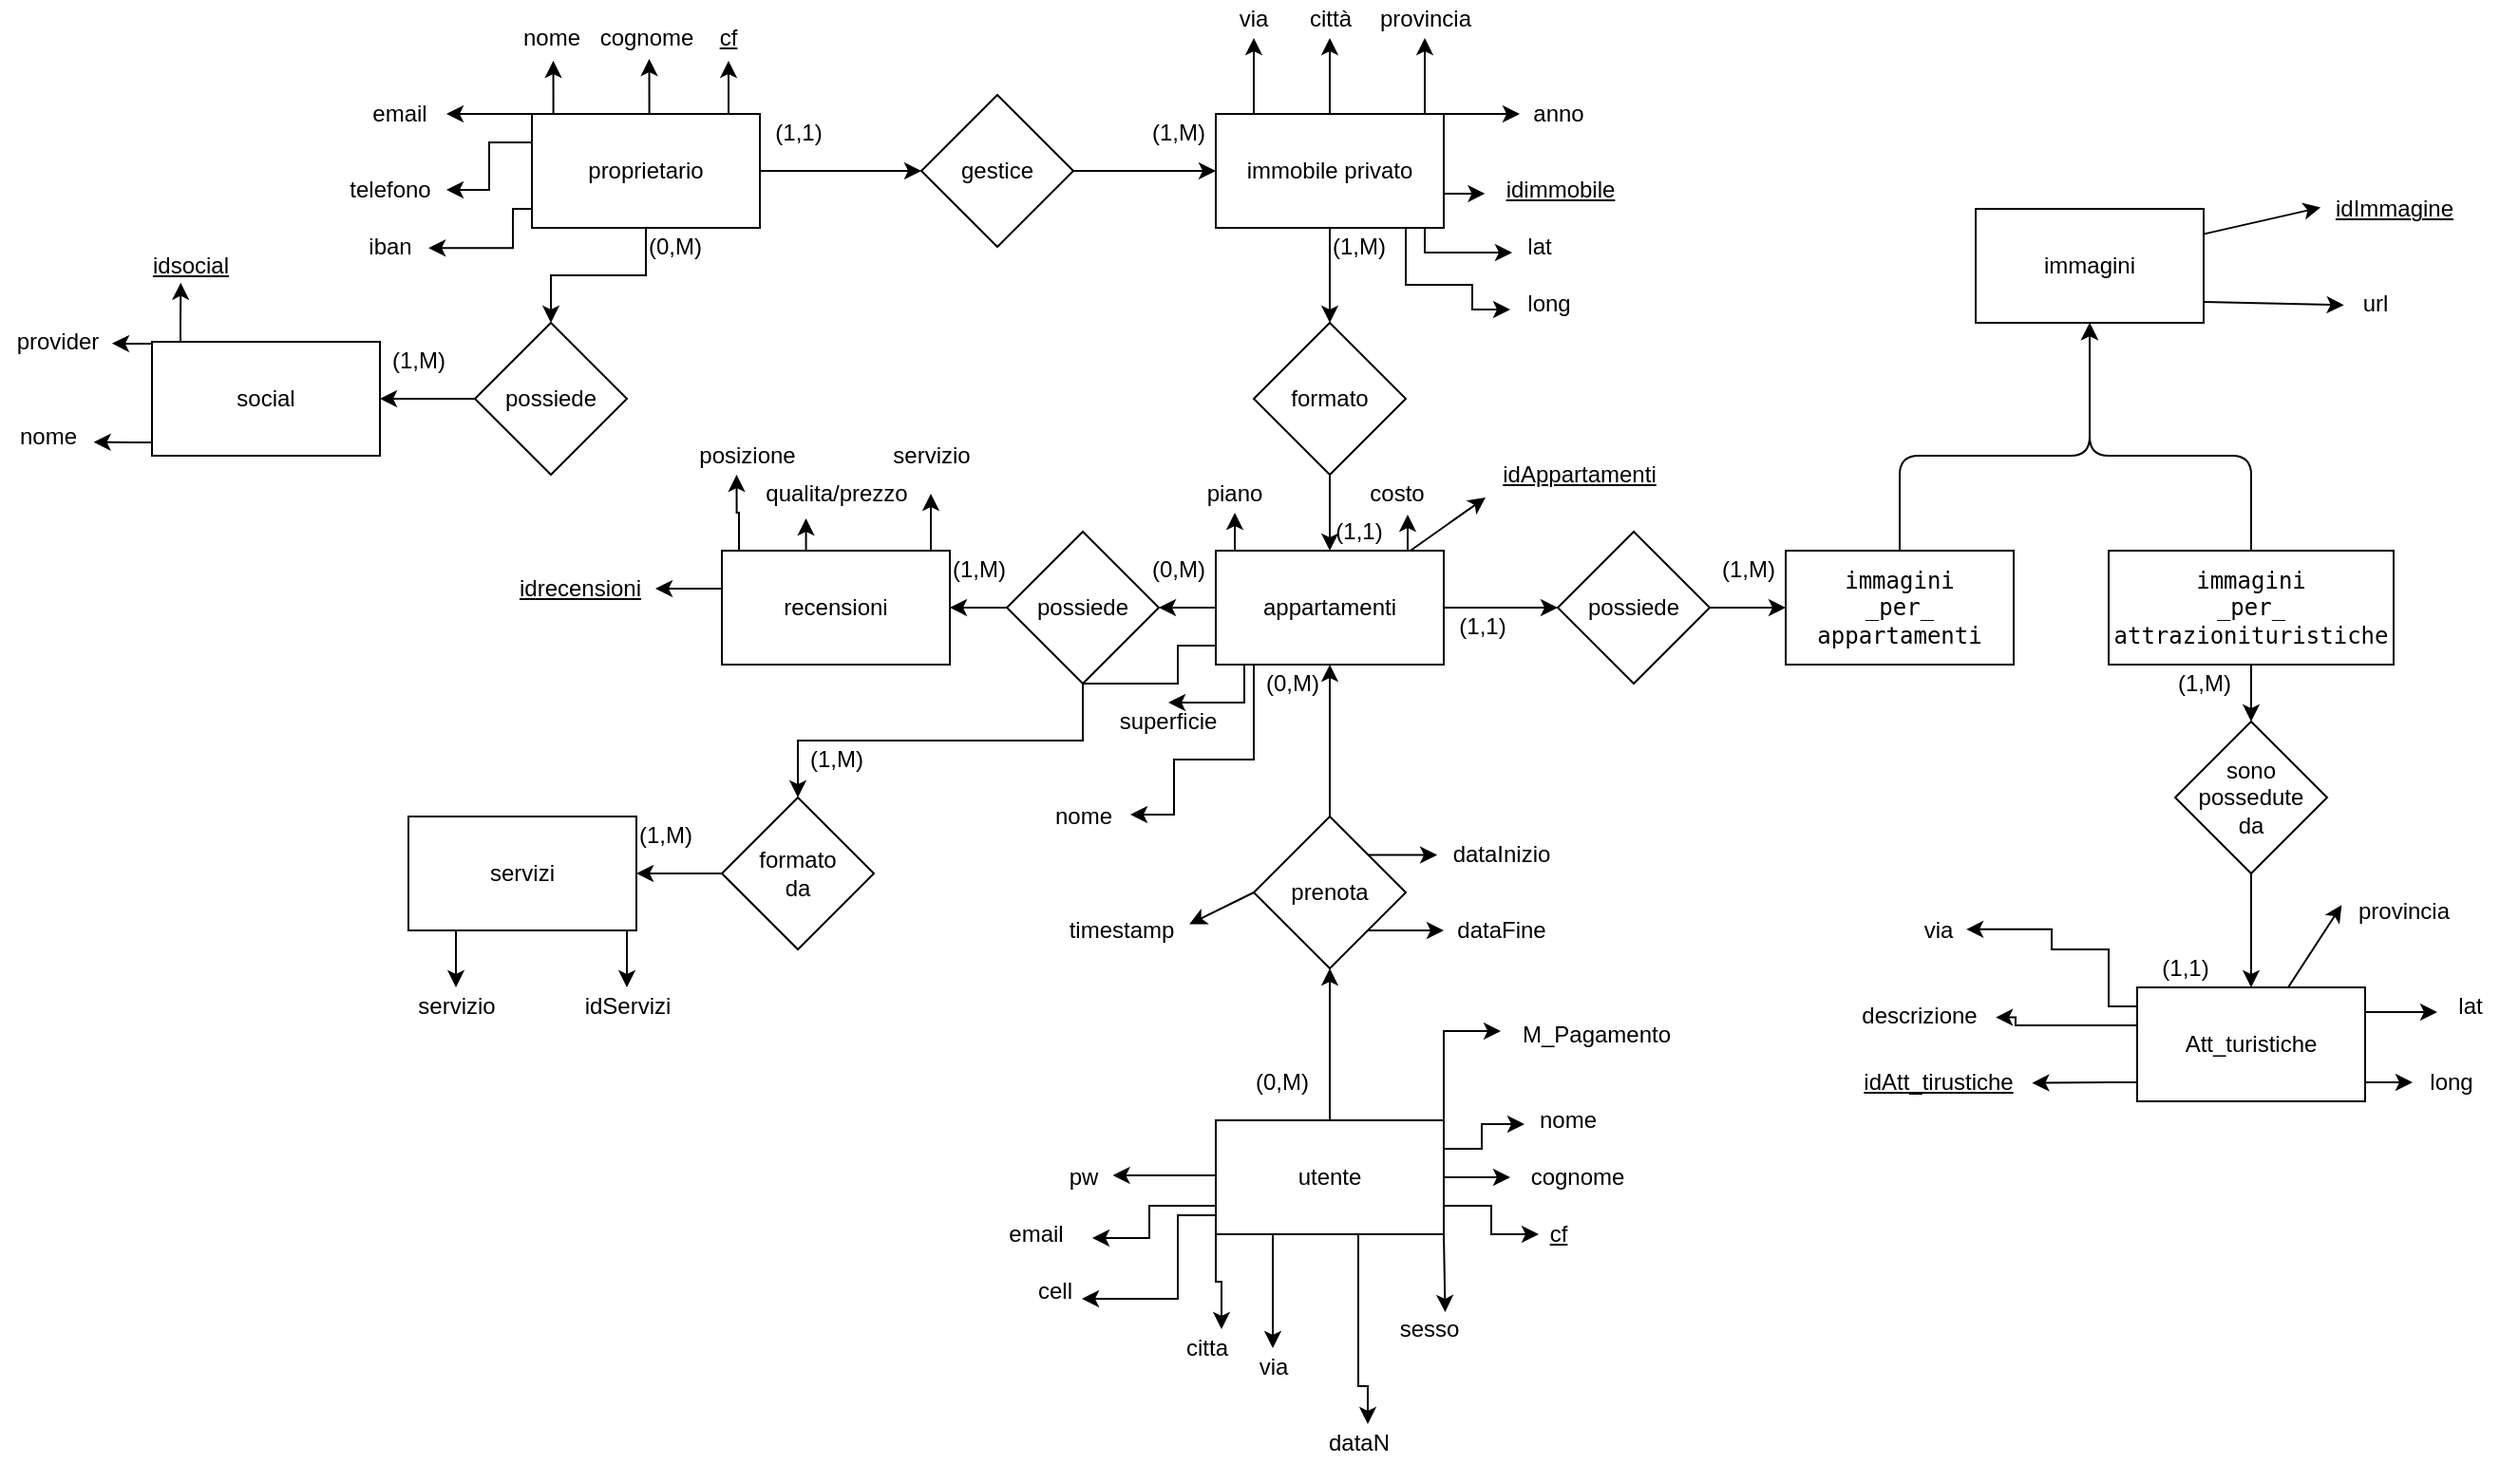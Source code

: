 <mxfile version="14.7.3" type="github">
  <diagram id="5WZkv0eeYpmpaQnzzO1f" name="Page-1">
    <mxGraphModel dx="2757" dy="573" grid="1" gridSize="10" guides="1" tooltips="1" connect="1" arrows="1" fold="1" page="1" pageScale="1" pageWidth="827" pageHeight="1169" math="0" shadow="0">
      <root>
        <mxCell id="0" />
        <mxCell id="1" parent="0" />
        <mxCell id="6KQSLUlXz9a6ZsbGVFf4-21" style="edgeStyle=orthogonalEdgeStyle;rounded=0;orthogonalLoop=1;jettySize=auto;html=1;exitX=1;exitY=0.25;exitDx=0;exitDy=0;" parent="1" source="FqCilQHqINg6GPOchnON-1" target="6KQSLUlXz9a6ZsbGVFf4-22" edge="1">
          <mxGeometry relative="1" as="geometry">
            <mxPoint x="-370" y="110" as="targetPoint" />
            <Array as="points">
              <mxPoint x="-530" y="125" />
            </Array>
          </mxGeometry>
        </mxCell>
        <mxCell id="6KQSLUlXz9a6ZsbGVFf4-60" value="" style="edgeStyle=orthogonalEdgeStyle;rounded=0;orthogonalLoop=1;jettySize=auto;html=1;" parent="1" source="FqCilQHqINg6GPOchnON-1" target="6KQSLUlXz9a6ZsbGVFf4-45" edge="1">
          <mxGeometry relative="1" as="geometry" />
        </mxCell>
        <mxCell id="6KQSLUlXz9a6ZsbGVFf4-62" style="edgeStyle=orthogonalEdgeStyle;rounded=0;orthogonalLoop=1;jettySize=auto;html=1;exitX=1;exitY=0.75;exitDx=0;exitDy=0;" parent="1" source="FqCilQHqINg6GPOchnON-1" target="6KQSLUlXz9a6ZsbGVFf4-52" edge="1">
          <mxGeometry relative="1" as="geometry">
            <Array as="points">
              <mxPoint x="-430" y="110" />
            </Array>
          </mxGeometry>
        </mxCell>
        <mxCell id="usRXnRFZm17M64GT9pBI-6" style="edgeStyle=orthogonalEdgeStyle;rounded=0;orthogonalLoop=1;jettySize=auto;html=1;" parent="1" source="FqCilQHqINg6GPOchnON-1" target="usRXnRFZm17M64GT9pBI-5" edge="1">
          <mxGeometry relative="1" as="geometry">
            <Array as="points">
              <mxPoint x="-440" y="100" />
              <mxPoint x="-440" y="100" />
            </Array>
          </mxGeometry>
        </mxCell>
        <mxCell id="h6Zp_HKWGdJFtF2wPUyF-5" style="edgeStyle=orthogonalEdgeStyle;rounded=0;orthogonalLoop=1;jettySize=auto;html=1;entryX=0.009;entryY=0.597;entryDx=0;entryDy=0;entryPerimeter=0;" parent="1" source="FqCilQHqINg6GPOchnON-1" target="h6Zp_HKWGdJFtF2wPUyF-4" edge="1">
          <mxGeometry relative="1" as="geometry">
            <Array as="points">
              <mxPoint x="-420" y="152" />
              <mxPoint x="-420" y="152" />
            </Array>
          </mxGeometry>
        </mxCell>
        <mxCell id="ovdAUcI8zXoIoC2vifiw-7" style="edgeStyle=orthogonalEdgeStyle;rounded=0;orthogonalLoop=1;jettySize=auto;html=1;entryX=0.033;entryY=0.65;entryDx=0;entryDy=0;entryPerimeter=0;" parent="1" source="FqCilQHqINg6GPOchnON-1" target="ovdAUcI8zXoIoC2vifiw-5" edge="1">
          <mxGeometry relative="1" as="geometry">
            <Array as="points">
              <mxPoint x="-440" y="183" />
            </Array>
          </mxGeometry>
        </mxCell>
        <mxCell id="ovdAUcI8zXoIoC2vifiw-8" style="edgeStyle=orthogonalEdgeStyle;rounded=0;orthogonalLoop=1;jettySize=auto;html=1;entryX=0;entryY=0.65;entryDx=0;entryDy=0;entryPerimeter=0;" parent="1" source="FqCilQHqINg6GPOchnON-1" target="ovdAUcI8zXoIoC2vifiw-6" edge="1">
          <mxGeometry relative="1" as="geometry">
            <Array as="points">
              <mxPoint x="-450" y="200" />
              <mxPoint x="-415" y="200" />
              <mxPoint x="-415" y="213" />
            </Array>
          </mxGeometry>
        </mxCell>
        <mxCell id="FqCilQHqINg6GPOchnON-1" value="immobile privato" style="rounded=0;whiteSpace=wrap;html=1;" parent="1" vertex="1">
          <mxGeometry x="-550" y="110" width="120" height="60" as="geometry" />
        </mxCell>
        <mxCell id="FqCilQHqINg6GPOchnON-3" value="" style="edgeStyle=orthogonalEdgeStyle;rounded=0;orthogonalLoop=1;jettySize=auto;html=1;" parent="1" source="FqCilQHqINg6GPOchnON-1" target="FqCilQHqINg6GPOchnON-2" edge="1">
          <mxGeometry relative="1" as="geometry" />
        </mxCell>
        <mxCell id="FqCilQHqINg6GPOchnON-5" value="" style="edgeStyle=orthogonalEdgeStyle;rounded=0;orthogonalLoop=1;jettySize=auto;html=1;" parent="1" source="FqCilQHqINg6GPOchnON-2" target="FqCilQHqINg6GPOchnON-4" edge="1">
          <mxGeometry relative="1" as="geometry" />
        </mxCell>
        <mxCell id="FqCilQHqINg6GPOchnON-2" value="formato" style="rhombus;whiteSpace=wrap;html=1;rounded=0;" parent="1" vertex="1">
          <mxGeometry x="-530" y="220" width="80" height="80" as="geometry" />
        </mxCell>
        <mxCell id="6KQSLUlXz9a6ZsbGVFf4-16" style="edgeStyle=orthogonalEdgeStyle;rounded=0;orthogonalLoop=1;jettySize=auto;html=1;exitX=1;exitY=1;exitDx=0;exitDy=0;entryX=0.5;entryY=1;entryDx=0;entryDy=0;" parent="1" source="FqCilQHqINg6GPOchnON-4" target="6KQSLUlXz9a6ZsbGVFf4-14" edge="1">
          <mxGeometry relative="1" as="geometry" />
        </mxCell>
        <mxCell id="6KQSLUlXz9a6ZsbGVFf4-108" style="edgeStyle=orthogonalEdgeStyle;rounded=0;orthogonalLoop=1;jettySize=auto;html=1;exitX=0;exitY=1;exitDx=0;exitDy=0;entryX=0.62;entryY=1.05;entryDx=0;entryDy=0;entryPerimeter=0;" parent="1" source="FqCilQHqINg6GPOchnON-4" target="6KQSLUlXz9a6ZsbGVFf4-48" edge="1">
          <mxGeometry relative="1" as="geometry" />
        </mxCell>
        <mxCell id="6KQSLUlXz9a6ZsbGVFf4-111" value="" style="edgeStyle=orthogonalEdgeStyle;rounded=0;orthogonalLoop=1;jettySize=auto;html=1;" parent="1" source="FqCilQHqINg6GPOchnON-4" target="6KQSLUlXz9a6ZsbGVFf4-110" edge="1">
          <mxGeometry relative="1" as="geometry" />
        </mxCell>
        <mxCell id="usRXnRFZm17M64GT9pBI-8" style="edgeStyle=orthogonalEdgeStyle;rounded=0;orthogonalLoop=1;jettySize=auto;html=1;entryX=0.5;entryY=0;entryDx=0;entryDy=0;" parent="1" source="FqCilQHqINg6GPOchnON-4" target="6KQSLUlXz9a6ZsbGVFf4-17" edge="1">
          <mxGeometry relative="1" as="geometry">
            <Array as="points">
              <mxPoint x="-535" y="410" />
              <mxPoint x="-535" y="410" />
            </Array>
          </mxGeometry>
        </mxCell>
        <mxCell id="ovdAUcI8zXoIoC2vifiw-4" style="edgeStyle=orthogonalEdgeStyle;rounded=0;orthogonalLoop=1;jettySize=auto;html=1;entryX=1;entryY=0.45;entryDx=0;entryDy=0;entryPerimeter=0;" parent="1" source="FqCilQHqINg6GPOchnON-4" target="ovdAUcI8zXoIoC2vifiw-2" edge="1">
          <mxGeometry relative="1" as="geometry">
            <Array as="points">
              <mxPoint x="-530" y="450" />
              <mxPoint x="-572" y="450" />
              <mxPoint x="-572" y="479" />
            </Array>
          </mxGeometry>
        </mxCell>
        <mxCell id="ovdAUcI8zXoIoC2vifiw-10" style="edgeStyle=orthogonalEdgeStyle;rounded=0;orthogonalLoop=1;jettySize=auto;html=1;entryX=0.5;entryY=0;entryDx=0;entryDy=0;" parent="1" source="FqCilQHqINg6GPOchnON-4" target="ovdAUcI8zXoIoC2vifiw-9" edge="1">
          <mxGeometry relative="1" as="geometry">
            <Array as="points">
              <mxPoint x="-570" y="390" />
              <mxPoint x="-570" y="410" />
              <mxPoint x="-620" y="410" />
              <mxPoint x="-620" y="440" />
              <mxPoint x="-770" y="440" />
            </Array>
          </mxGeometry>
        </mxCell>
        <mxCell id="FqCilQHqINg6GPOchnON-4" value="appartamenti" style="whiteSpace=wrap;html=1;rounded=0;direction=west;" parent="1" vertex="1">
          <mxGeometry x="-550" y="340" width="120" height="60" as="geometry" />
        </mxCell>
        <mxCell id="6KQSLUlXz9a6ZsbGVFf4-14" value="piano" style="text;html=1;strokeColor=none;fillColor=none;align=center;verticalAlign=middle;whiteSpace=wrap;rounded=0;" parent="1" vertex="1">
          <mxGeometry x="-560" y="300" width="40" height="20" as="geometry" />
        </mxCell>
        <mxCell id="6KQSLUlXz9a6ZsbGVFf4-17" value="superficie" style="text;html=1;strokeColor=none;fillColor=none;align=center;verticalAlign=middle;whiteSpace=wrap;rounded=0;" parent="1" vertex="1">
          <mxGeometry x="-610" y="420" width="70" height="20" as="geometry" />
        </mxCell>
        <mxCell id="6KQSLUlXz9a6ZsbGVFf4-22" value="via" style="text;html=1;strokeColor=none;fillColor=none;align=center;verticalAlign=middle;whiteSpace=wrap;rounded=0;" parent="1" vertex="1">
          <mxGeometry x="-550" y="50" width="40" height="20" as="geometry" />
        </mxCell>
        <mxCell id="6KQSLUlXz9a6ZsbGVFf4-45" value="città" style="text;html=1;resizable=0;autosize=1;align=center;verticalAlign=middle;points=[];fillColor=none;strokeColor=none;rounded=0;" parent="1" vertex="1">
          <mxGeometry x="-510" y="50" width="40" height="20" as="geometry" />
        </mxCell>
        <mxCell id="6KQSLUlXz9a6ZsbGVFf4-48" value="costo" style="text;html=1;resizable=0;autosize=1;align=center;verticalAlign=middle;points=[];fillColor=none;strokeColor=none;rounded=0;" parent="1" vertex="1">
          <mxGeometry x="-480" y="300" width="50" height="20" as="geometry" />
        </mxCell>
        <mxCell id="6KQSLUlXz9a6ZsbGVFf4-52" value="anno" style="text;html=1;resizable=0;autosize=1;align=center;verticalAlign=middle;points=[];fillColor=none;strokeColor=none;rounded=0;" parent="1" vertex="1">
          <mxGeometry x="-390" y="100" width="40" height="20" as="geometry" />
        </mxCell>
        <mxCell id="TPU2DdVgeR3CLtXEXxRh-4" style="edgeStyle=orthogonalEdgeStyle;rounded=0;orthogonalLoop=1;jettySize=auto;html=1;entryX=1.007;entryY=0.54;entryDx=0;entryDy=0;entryPerimeter=0;" parent="1" source="6KQSLUlXz9a6ZsbGVFf4-65" edge="1" target="TPU2DdVgeR3CLtXEXxRh-1">
          <mxGeometry relative="1" as="geometry">
            <Array as="points">
              <mxPoint x="-129" y="590" />
            </Array>
            <mxPoint x="-108.64" y="572.84" as="targetPoint" />
          </mxGeometry>
        </mxCell>
        <mxCell id="TPU2DdVgeR3CLtXEXxRh-5" style="edgeStyle=orthogonalEdgeStyle;rounded=0;orthogonalLoop=1;jettySize=auto;html=1;entryX=-0.067;entryY=0.65;entryDx=0;entryDy=0;entryPerimeter=0;" parent="1" source="6KQSLUlXz9a6ZsbGVFf4-65" target="TPU2DdVgeR3CLtXEXxRh-2" edge="1">
          <mxGeometry relative="1" as="geometry">
            <Array as="points">
              <mxPoint x="70" y="583" />
              <mxPoint x="70" y="583" />
            </Array>
          </mxGeometry>
        </mxCell>
        <mxCell id="TPU2DdVgeR3CLtXEXxRh-6" style="edgeStyle=orthogonalEdgeStyle;rounded=0;orthogonalLoop=1;jettySize=auto;html=1;entryX=0;entryY=0.5;entryDx=0;entryDy=0;entryPerimeter=0;" parent="1" source="6KQSLUlXz9a6ZsbGVFf4-65" target="TPU2DdVgeR3CLtXEXxRh-3" edge="1">
          <mxGeometry relative="1" as="geometry">
            <Array as="points">
              <mxPoint x="60" y="620" />
              <mxPoint x="60" y="620" />
            </Array>
          </mxGeometry>
        </mxCell>
        <mxCell id="vulM-b61-0-5trb_IZ2e-5" style="edgeStyle=orthogonalEdgeStyle;rounded=0;orthogonalLoop=1;jettySize=auto;html=1;entryX=0.997;entryY=0.517;entryDx=0;entryDy=0;entryPerimeter=0;" parent="1" source="6KQSLUlXz9a6ZsbGVFf4-65" target="h6Zp_HKWGdJFtF2wPUyF-6" edge="1">
          <mxGeometry relative="1" as="geometry">
            <Array as="points">
              <mxPoint x="-80" y="620" />
              <mxPoint x="-80" y="620" />
            </Array>
          </mxGeometry>
        </mxCell>
        <mxCell id="GFUEaJLfOAu1AXlHiVi_-2" style="edgeStyle=orthogonalEdgeStyle;rounded=0;orthogonalLoop=1;jettySize=auto;html=1;entryX=1.002;entryY=0.471;entryDx=0;entryDy=0;entryPerimeter=0;" edge="1" parent="1" source="6KQSLUlXz9a6ZsbGVFf4-65" target="GFUEaJLfOAu1AXlHiVi_-1">
          <mxGeometry relative="1" as="geometry">
            <Array as="points">
              <mxPoint x="-80" y="580" />
              <mxPoint x="-80" y="550" />
              <mxPoint x="-110" y="550" />
              <mxPoint x="-110" y="539" />
            </Array>
          </mxGeometry>
        </mxCell>
        <mxCell id="6KQSLUlXz9a6ZsbGVFf4-65" value="Att_turistiche" style="whiteSpace=wrap;html=1;rounded=0;" parent="1" vertex="1">
          <mxGeometry x="-65" y="570" width="120" height="60" as="geometry" />
        </mxCell>
        <mxCell id="usRXnRFZm17M64GT9pBI-3" value="" style="edgeStyle=orthogonalEdgeStyle;rounded=0;orthogonalLoop=1;jettySize=auto;html=1;" parent="1" source="6KQSLUlXz9a6ZsbGVFf4-71" target="FqCilQHqINg6GPOchnON-1" edge="1">
          <mxGeometry relative="1" as="geometry" />
        </mxCell>
        <mxCell id="6KQSLUlXz9a6ZsbGVFf4-71" value="gestice" style="rhombus;whiteSpace=wrap;html=1;rounded=0;" parent="1" vertex="1">
          <mxGeometry x="-705" y="100" width="80" height="80" as="geometry" />
        </mxCell>
        <mxCell id="6KQSLUlXz9a6ZsbGVFf4-80" style="edgeStyle=orthogonalEdgeStyle;rounded=0;orthogonalLoop=1;jettySize=auto;html=1;exitX=0;exitY=0;exitDx=0;exitDy=0;entryX=0.525;entryY=1.1;entryDx=0;entryDy=0;entryPerimeter=0;" parent="1" source="6KQSLUlXz9a6ZsbGVFf4-73" target="6KQSLUlXz9a6ZsbGVFf4-77" edge="1">
          <mxGeometry relative="1" as="geometry" />
        </mxCell>
        <mxCell id="6KQSLUlXz9a6ZsbGVFf4-81" style="edgeStyle=orthogonalEdgeStyle;rounded=0;orthogonalLoop=1;jettySize=auto;html=1;exitX=0.5;exitY=0;exitDx=0;exitDy=0;entryX=0.525;entryY=1.05;entryDx=0;entryDy=0;entryPerimeter=0;" parent="1" source="6KQSLUlXz9a6ZsbGVFf4-73" target="6KQSLUlXz9a6ZsbGVFf4-76" edge="1">
          <mxGeometry relative="1" as="geometry" />
        </mxCell>
        <mxCell id="6KQSLUlXz9a6ZsbGVFf4-82" style="edgeStyle=orthogonalEdgeStyle;rounded=0;orthogonalLoop=1;jettySize=auto;html=1;exitX=1;exitY=0;exitDx=0;exitDy=0;entryX=0.525;entryY=1.1;entryDx=0;entryDy=0;entryPerimeter=0;" parent="1" source="6KQSLUlXz9a6ZsbGVFf4-73" target="6KQSLUlXz9a6ZsbGVFf4-75" edge="1">
          <mxGeometry relative="1" as="geometry" />
        </mxCell>
        <mxCell id="6KQSLUlXz9a6ZsbGVFf4-91" style="edgeStyle=orthogonalEdgeStyle;rounded=0;orthogonalLoop=1;jettySize=auto;html=1;exitX=0;exitY=0.25;exitDx=0;exitDy=0;" parent="1" source="6KQSLUlXz9a6ZsbGVFf4-73" target="6KQSLUlXz9a6ZsbGVFf4-84" edge="1">
          <mxGeometry relative="1" as="geometry" />
        </mxCell>
        <mxCell id="6KQSLUlXz9a6ZsbGVFf4-92" style="edgeStyle=orthogonalEdgeStyle;rounded=0;orthogonalLoop=1;jettySize=auto;html=1;exitX=0;exitY=0;exitDx=0;exitDy=0;" parent="1" source="6KQSLUlXz9a6ZsbGVFf4-73" target="6KQSLUlXz9a6ZsbGVFf4-83" edge="1">
          <mxGeometry relative="1" as="geometry">
            <Array as="points">
              <mxPoint x="-920" y="110" />
              <mxPoint x="-920" y="110" />
            </Array>
          </mxGeometry>
        </mxCell>
        <mxCell id="6KQSLUlXz9a6ZsbGVFf4-95" style="edgeStyle=orthogonalEdgeStyle;rounded=0;orthogonalLoop=1;jettySize=auto;html=1;exitX=0.25;exitY=1;exitDx=0;exitDy=0;entryX=1.014;entryY=0.529;entryDx=0;entryDy=0;entryPerimeter=0;" parent="1" source="6KQSLUlXz9a6ZsbGVFf4-73" target="6KQSLUlXz9a6ZsbGVFf4-94" edge="1">
          <mxGeometry relative="1" as="geometry">
            <mxPoint x="-989" y="171" as="targetPoint" />
            <Array as="points">
              <mxPoint x="-880" y="160" />
              <mxPoint x="-920" y="160" />
              <mxPoint x="-920" y="181" />
            </Array>
          </mxGeometry>
        </mxCell>
        <mxCell id="usRXnRFZm17M64GT9pBI-2" value="" style="edgeStyle=orthogonalEdgeStyle;rounded=0;orthogonalLoop=1;jettySize=auto;html=1;" parent="1" source="6KQSLUlXz9a6ZsbGVFf4-73" target="6KQSLUlXz9a6ZsbGVFf4-71" edge="1">
          <mxGeometry relative="1" as="geometry">
            <Array as="points">
              <mxPoint x="-720" y="140" />
              <mxPoint x="-720" y="140" />
            </Array>
          </mxGeometry>
        </mxCell>
        <mxCell id="usRXnRFZm17M64GT9pBI-45" value="" style="edgeStyle=orthogonalEdgeStyle;rounded=0;orthogonalLoop=1;jettySize=auto;html=1;" parent="1" source="6KQSLUlXz9a6ZsbGVFf4-73" target="usRXnRFZm17M64GT9pBI-44" edge="1">
          <mxGeometry relative="1" as="geometry" />
        </mxCell>
        <mxCell id="6KQSLUlXz9a6ZsbGVFf4-73" value="proprietario" style="whiteSpace=wrap;html=1;rounded=0;" parent="1" vertex="1">
          <mxGeometry x="-910" y="110" width="120" height="60" as="geometry" />
        </mxCell>
        <mxCell id="6KQSLUlXz9a6ZsbGVFf4-75" value="&lt;u&gt;cf&lt;/u&gt;" style="text;html=1;resizable=0;autosize=1;align=center;verticalAlign=middle;points=[];fillColor=none;strokeColor=none;rounded=0;" parent="1" vertex="1">
          <mxGeometry x="-817" y="60" width="20" height="20" as="geometry" />
        </mxCell>
        <mxCell id="6KQSLUlXz9a6ZsbGVFf4-76" value="cognome" style="text;html=1;resizable=0;autosize=1;align=center;verticalAlign=middle;points=[];fillColor=none;strokeColor=none;rounded=0;" parent="1" vertex="1">
          <mxGeometry x="-885" y="60" width="70" height="20" as="geometry" />
        </mxCell>
        <mxCell id="6KQSLUlXz9a6ZsbGVFf4-77" value="nome" style="text;html=1;resizable=0;autosize=1;align=center;verticalAlign=middle;points=[];fillColor=none;strokeColor=none;rounded=0;" parent="1" vertex="1">
          <mxGeometry x="-925" y="60" width="50" height="20" as="geometry" />
        </mxCell>
        <mxCell id="6KQSLUlXz9a6ZsbGVFf4-83" value="email" style="text;html=1;resizable=0;autosize=1;align=center;verticalAlign=middle;points=[];fillColor=none;strokeColor=none;rounded=0;" parent="1" vertex="1">
          <mxGeometry x="-1005" y="100" width="50" height="20" as="geometry" />
        </mxCell>
        <mxCell id="6KQSLUlXz9a6ZsbGVFf4-84" value="telefono" style="text;html=1;resizable=0;autosize=1;align=center;verticalAlign=middle;points=[];fillColor=none;strokeColor=none;rounded=0;" parent="1" vertex="1">
          <mxGeometry x="-1015" y="140" width="60" height="20" as="geometry" />
        </mxCell>
        <mxCell id="6KQSLUlXz9a6ZsbGVFf4-94" value="iban" style="text;html=1;resizable=0;autosize=1;align=center;verticalAlign=middle;points=[];fillColor=none;strokeColor=none;rounded=0;" parent="1" vertex="1">
          <mxGeometry x="-1005" y="170" width="40" height="20" as="geometry" />
        </mxCell>
        <mxCell id="6KQSLUlXz9a6ZsbGVFf4-138" style="edgeStyle=orthogonalEdgeStyle;rounded=0;orthogonalLoop=1;jettySize=auto;html=1;exitX=1;exitY=0.25;exitDx=0;exitDy=0;entryX=0.05;entryY=0.6;entryDx=0;entryDy=0;entryPerimeter=0;" parent="1" source="6KQSLUlXz9a6ZsbGVFf4-99" target="6KQSLUlXz9a6ZsbGVFf4-135" edge="1">
          <mxGeometry relative="1" as="geometry" />
        </mxCell>
        <mxCell id="6KQSLUlXz9a6ZsbGVFf4-139" style="edgeStyle=orthogonalEdgeStyle;rounded=0;orthogonalLoop=1;jettySize=auto;html=1;exitX=1;exitY=0.5;exitDx=0;exitDy=0;" parent="1" source="6KQSLUlXz9a6ZsbGVFf4-99" target="6KQSLUlXz9a6ZsbGVFf4-136" edge="1">
          <mxGeometry relative="1" as="geometry" />
        </mxCell>
        <mxCell id="6KQSLUlXz9a6ZsbGVFf4-140" style="edgeStyle=orthogonalEdgeStyle;rounded=0;orthogonalLoop=1;jettySize=auto;html=1;exitX=1;exitY=0.75;exitDx=0;exitDy=0;" parent="1" source="6KQSLUlXz9a6ZsbGVFf4-99" target="6KQSLUlXz9a6ZsbGVFf4-137" edge="1">
          <mxGeometry relative="1" as="geometry" />
        </mxCell>
        <mxCell id="6KQSLUlXz9a6ZsbGVFf4-145" style="edgeStyle=orthogonalEdgeStyle;rounded=0;orthogonalLoop=1;jettySize=auto;html=1;exitX=0;exitY=0.5;exitDx=0;exitDy=0;entryX=1.025;entryY=0.45;entryDx=0;entryDy=0;entryPerimeter=0;" parent="1" source="6KQSLUlXz9a6ZsbGVFf4-99" target="6KQSLUlXz9a6ZsbGVFf4-142" edge="1">
          <mxGeometry relative="1" as="geometry">
            <Array as="points">
              <mxPoint x="-550" y="669" />
            </Array>
          </mxGeometry>
        </mxCell>
        <mxCell id="6KQSLUlXz9a6ZsbGVFf4-146" style="edgeStyle=orthogonalEdgeStyle;rounded=0;orthogonalLoop=1;jettySize=auto;html=1;exitX=0;exitY=0.75;exitDx=0;exitDy=0;entryX=1.1;entryY=0.6;entryDx=0;entryDy=0;entryPerimeter=0;" parent="1" source="6KQSLUlXz9a6ZsbGVFf4-99" target="6KQSLUlXz9a6ZsbGVFf4-143" edge="1">
          <mxGeometry relative="1" as="geometry" />
        </mxCell>
        <mxCell id="6KQSLUlXz9a6ZsbGVFf4-149" style="edgeStyle=orthogonalEdgeStyle;rounded=0;orthogonalLoop=1;jettySize=auto;html=1;exitX=1;exitY=1;exitDx=0;exitDy=0;entryX=0.675;entryY=0.05;entryDx=0;entryDy=0;entryPerimeter=0;" parent="1" source="6KQSLUlXz9a6ZsbGVFf4-99" target="6KQSLUlXz9a6ZsbGVFf4-147" edge="1">
          <mxGeometry relative="1" as="geometry">
            <Array as="points">
              <mxPoint x="-429" y="700" />
            </Array>
          </mxGeometry>
        </mxCell>
        <mxCell id="6KQSLUlXz9a6ZsbGVFf4-150" style="edgeStyle=orthogonalEdgeStyle;rounded=0;orthogonalLoop=1;jettySize=auto;html=1;exitX=0.75;exitY=1;exitDx=0;exitDy=0;entryX=0.6;entryY=0;entryDx=0;entryDy=0;entryPerimeter=0;" parent="1" source="6KQSLUlXz9a6ZsbGVFf4-99" target="6KQSLUlXz9a6ZsbGVFf4-148" edge="1">
          <mxGeometry relative="1" as="geometry">
            <mxPoint x="-483" y="747" as="targetPoint" />
            <Array as="points">
              <mxPoint x="-475" y="700" />
              <mxPoint x="-475" y="780" />
              <mxPoint x="-470" y="780" />
            </Array>
          </mxGeometry>
        </mxCell>
        <mxCell id="6KQSLUlXz9a6ZsbGVFf4-152" style="edgeStyle=orthogonalEdgeStyle;rounded=0;orthogonalLoop=1;jettySize=auto;html=1;exitX=0.25;exitY=1;exitDx=0;exitDy=0;entryX=0.5;entryY=0;entryDx=0;entryDy=0;entryPerimeter=0;" parent="1" source="6KQSLUlXz9a6ZsbGVFf4-99" target="6KQSLUlXz9a6ZsbGVFf4-151" edge="1">
          <mxGeometry relative="1" as="geometry" />
        </mxCell>
        <mxCell id="6KQSLUlXz9a6ZsbGVFf4-153" style="edgeStyle=orthogonalEdgeStyle;rounded=0;orthogonalLoop=1;jettySize=auto;html=1;exitX=0;exitY=1;exitDx=0;exitDy=0;entryX=0.7;entryY=0;entryDx=0;entryDy=0;entryPerimeter=0;" parent="1" source="6KQSLUlXz9a6ZsbGVFf4-99" target="6KQSLUlXz9a6ZsbGVFf4-154" edge="1">
          <mxGeometry relative="1" as="geometry">
            <mxPoint x="-550" y="750" as="targetPoint" />
          </mxGeometry>
        </mxCell>
        <mxCell id="6KQSLUlXz9a6ZsbGVFf4-157" style="edgeStyle=orthogonalEdgeStyle;rounded=0;orthogonalLoop=1;jettySize=auto;html=1;exitX=1;exitY=0;exitDx=0;exitDy=0;entryX=0;entryY=0.4;entryDx=0;entryDy=0;entryPerimeter=0;" parent="1" source="6KQSLUlXz9a6ZsbGVFf4-99" target="6KQSLUlXz9a6ZsbGVFf4-155" edge="1">
          <mxGeometry relative="1" as="geometry" />
        </mxCell>
        <mxCell id="usRXnRFZm17M64GT9pBI-13" style="edgeStyle=orthogonalEdgeStyle;rounded=0;orthogonalLoop=1;jettySize=auto;html=1;entryX=0.983;entryY=0.675;entryDx=0;entryDy=0;entryPerimeter=0;" parent="1" source="6KQSLUlXz9a6ZsbGVFf4-99" target="usRXnRFZm17M64GT9pBI-12" edge="1">
          <mxGeometry relative="1" as="geometry">
            <Array as="points">
              <mxPoint x="-570" y="690" />
              <mxPoint x="-570" y="734" />
              <mxPoint x="-620" y="734" />
            </Array>
          </mxGeometry>
        </mxCell>
        <mxCell id="usRXnRFZm17M64GT9pBI-21" value="" style="edgeStyle=orthogonalEdgeStyle;rounded=0;orthogonalLoop=1;jettySize=auto;html=1;" parent="1" source="6KQSLUlXz9a6ZsbGVFf4-99" target="usRXnRFZm17M64GT9pBI-20" edge="1">
          <mxGeometry relative="1" as="geometry" />
        </mxCell>
        <mxCell id="6KQSLUlXz9a6ZsbGVFf4-99" value="utente" style="rounded=0;whiteSpace=wrap;html=1;" parent="1" vertex="1">
          <mxGeometry x="-550" y="640" width="120" height="60" as="geometry" />
        </mxCell>
        <mxCell id="6KQSLUlXz9a6ZsbGVFf4-113" value="" style="edgeStyle=orthogonalEdgeStyle;rounded=0;orthogonalLoop=1;jettySize=auto;html=1;" parent="1" source="6KQSLUlXz9a6ZsbGVFf4-110" target="6KQSLUlXz9a6ZsbGVFf4-112" edge="1">
          <mxGeometry relative="1" as="geometry" />
        </mxCell>
        <mxCell id="6KQSLUlXz9a6ZsbGVFf4-110" value="possiede" style="rhombus;whiteSpace=wrap;html=1;rounded=0;" parent="1" vertex="1">
          <mxGeometry x="-660" y="330" width="80" height="80" as="geometry" />
        </mxCell>
        <mxCell id="6KQSLUlXz9a6ZsbGVFf4-123" style="edgeStyle=orthogonalEdgeStyle;rounded=0;orthogonalLoop=1;jettySize=auto;html=1;exitX=0;exitY=0;exitDx=0;exitDy=0;entryX=0.425;entryY=1;entryDx=0;entryDy=0;entryPerimeter=0;" parent="1" source="6KQSLUlXz9a6ZsbGVFf4-112" target="6KQSLUlXz9a6ZsbGVFf4-114" edge="1">
          <mxGeometry relative="1" as="geometry">
            <Array as="points">
              <mxPoint x="-801" y="340" />
              <mxPoint x="-801" y="320" />
            </Array>
          </mxGeometry>
        </mxCell>
        <mxCell id="6KQSLUlXz9a6ZsbGVFf4-124" style="edgeStyle=orthogonalEdgeStyle;rounded=0;orthogonalLoop=1;jettySize=auto;html=1;exitX=0.25;exitY=0;exitDx=0;exitDy=0;entryX=0.325;entryY=1.15;entryDx=0;entryDy=0;entryPerimeter=0;" parent="1" source="6KQSLUlXz9a6ZsbGVFf4-112" target="6KQSLUlXz9a6ZsbGVFf4-115" edge="1">
          <mxGeometry relative="1" as="geometry" />
        </mxCell>
        <mxCell id="6KQSLUlXz9a6ZsbGVFf4-125" style="edgeStyle=orthogonalEdgeStyle;rounded=0;orthogonalLoop=1;jettySize=auto;html=1;exitX=1;exitY=0;exitDx=0;exitDy=0;" parent="1" source="6KQSLUlXz9a6ZsbGVFf4-112" edge="1">
          <mxGeometry relative="1" as="geometry">
            <mxPoint x="-700" y="310" as="targetPoint" />
          </mxGeometry>
        </mxCell>
        <mxCell id="h6Zp_HKWGdJFtF2wPUyF-11" style="edgeStyle=orthogonalEdgeStyle;rounded=0;orthogonalLoop=1;jettySize=auto;html=1;" parent="1" source="6KQSLUlXz9a6ZsbGVFf4-112" target="h6Zp_HKWGdJFtF2wPUyF-10" edge="1">
          <mxGeometry relative="1" as="geometry">
            <Array as="points">
              <mxPoint x="-820" y="360" />
              <mxPoint x="-820" y="360" />
            </Array>
          </mxGeometry>
        </mxCell>
        <mxCell id="6KQSLUlXz9a6ZsbGVFf4-112" value="recensioni" style="whiteSpace=wrap;html=1;rounded=0;" parent="1" vertex="1">
          <mxGeometry x="-810" y="340" width="120" height="60" as="geometry" />
        </mxCell>
        <mxCell id="6KQSLUlXz9a6ZsbGVFf4-114" value="posizione" style="text;html=1;resizable=0;autosize=1;align=center;verticalAlign=middle;points=[];fillColor=none;strokeColor=none;rounded=0;" parent="1" vertex="1">
          <mxGeometry x="-832" y="280" width="70" height="20" as="geometry" />
        </mxCell>
        <mxCell id="6KQSLUlXz9a6ZsbGVFf4-115" value="qualita/prezzo" style="text;html=1;resizable=0;autosize=1;align=center;verticalAlign=middle;points=[];fillColor=none;strokeColor=none;rounded=0;" parent="1" vertex="1">
          <mxGeometry x="-795" y="300" width="90" height="20" as="geometry" />
        </mxCell>
        <mxCell id="6KQSLUlXz9a6ZsbGVFf4-130" value="servizio" style="text;html=1;resizable=0;autosize=1;align=center;verticalAlign=middle;points=[];fillColor=none;strokeColor=none;rounded=0;" parent="1" vertex="1">
          <mxGeometry x="-730" y="280" width="60" height="20" as="geometry" />
        </mxCell>
        <mxCell id="6KQSLUlXz9a6ZsbGVFf4-135" value="nome" style="text;html=1;resizable=0;autosize=1;align=center;verticalAlign=middle;points=[];fillColor=none;strokeColor=none;rounded=0;" parent="1" vertex="1">
          <mxGeometry x="-390" y="630" width="50" height="20" as="geometry" />
        </mxCell>
        <mxCell id="6KQSLUlXz9a6ZsbGVFf4-136" value="cognome" style="text;html=1;resizable=0;autosize=1;align=center;verticalAlign=middle;points=[];fillColor=none;strokeColor=none;rounded=0;" parent="1" vertex="1">
          <mxGeometry x="-395" y="660" width="70" height="20" as="geometry" />
        </mxCell>
        <mxCell id="6KQSLUlXz9a6ZsbGVFf4-137" value="&lt;u&gt;cf&lt;/u&gt;" style="text;html=1;resizable=0;autosize=1;align=center;verticalAlign=middle;points=[];fillColor=none;strokeColor=none;rounded=0;" parent="1" vertex="1">
          <mxGeometry x="-380" y="690" width="20" height="20" as="geometry" />
        </mxCell>
        <mxCell id="6KQSLUlXz9a6ZsbGVFf4-142" value="pw" style="text;html=1;resizable=0;autosize=1;align=center;verticalAlign=middle;points=[];fillColor=none;strokeColor=none;rounded=0;" parent="1" vertex="1">
          <mxGeometry x="-635" y="660" width="30" height="20" as="geometry" />
        </mxCell>
        <mxCell id="6KQSLUlXz9a6ZsbGVFf4-143" value="email" style="text;html=1;resizable=0;autosize=1;align=center;verticalAlign=middle;points=[];fillColor=none;strokeColor=none;rounded=0;" parent="1" vertex="1">
          <mxGeometry x="-670" y="690" width="50" height="20" as="geometry" />
        </mxCell>
        <mxCell id="6KQSLUlXz9a6ZsbGVFf4-147" value="sesso" style="text;html=1;resizable=0;autosize=1;align=center;verticalAlign=middle;points=[];fillColor=none;strokeColor=none;rounded=0;" parent="1" vertex="1">
          <mxGeometry x="-463" y="740" width="50" height="20" as="geometry" />
        </mxCell>
        <mxCell id="6KQSLUlXz9a6ZsbGVFf4-148" value="dataN" style="text;html=1;resizable=0;autosize=1;align=center;verticalAlign=middle;points=[];fillColor=none;strokeColor=none;rounded=0;" parent="1" vertex="1">
          <mxGeometry x="-500" y="800" width="50" height="20" as="geometry" />
        </mxCell>
        <mxCell id="6KQSLUlXz9a6ZsbGVFf4-151" value="via" style="text;html=1;resizable=0;autosize=1;align=center;verticalAlign=middle;points=[];fillColor=none;strokeColor=none;rounded=0;" parent="1" vertex="1">
          <mxGeometry x="-535" y="760" width="30" height="20" as="geometry" />
        </mxCell>
        <mxCell id="6KQSLUlXz9a6ZsbGVFf4-154" value="citta" style="text;html=1;resizable=0;autosize=1;align=center;verticalAlign=middle;points=[];fillColor=none;strokeColor=none;rounded=0;" parent="1" vertex="1">
          <mxGeometry x="-575" y="750" width="40" height="20" as="geometry" />
        </mxCell>
        <mxCell id="6KQSLUlXz9a6ZsbGVFf4-155" value="&lt;div&gt;M_Pagamento&lt;/div&gt;" style="text;html=1;resizable=0;autosize=1;align=center;verticalAlign=middle;points=[];fillColor=none;strokeColor=none;rounded=0;" parent="1" vertex="1">
          <mxGeometry x="-400" y="585" width="100" height="20" as="geometry" />
        </mxCell>
        <mxCell id="usRXnRFZm17M64GT9pBI-5" value="provincia" style="text;html=1;align=center;verticalAlign=middle;resizable=0;points=[];autosize=1;strokeColor=none;" parent="1" vertex="1">
          <mxGeometry x="-470" y="50" width="60" height="20" as="geometry" />
        </mxCell>
        <mxCell id="usRXnRFZm17M64GT9pBI-12" value="cell" style="text;html=1;align=center;verticalAlign=middle;resizable=0;points=[];autosize=1;strokeColor=none;" parent="1" vertex="1">
          <mxGeometry x="-650" y="720" width="30" height="20" as="geometry" />
        </mxCell>
        <mxCell id="usRXnRFZm17M64GT9pBI-22" value="" style="edgeStyle=orthogonalEdgeStyle;rounded=0;orthogonalLoop=1;jettySize=auto;html=1;" parent="1" source="usRXnRFZm17M64GT9pBI-20" target="FqCilQHqINg6GPOchnON-4" edge="1">
          <mxGeometry relative="1" as="geometry">
            <Array as="points">
              <mxPoint x="-490" y="430" />
              <mxPoint x="-490" y="430" />
            </Array>
          </mxGeometry>
        </mxCell>
        <mxCell id="usRXnRFZm17M64GT9pBI-25" value="" style="edgeStyle=orthogonalEdgeStyle;rounded=0;orthogonalLoop=1;jettySize=auto;html=1;" parent="1" source="usRXnRFZm17M64GT9pBI-20" target="usRXnRFZm17M64GT9pBI-24" edge="1">
          <mxGeometry relative="1" as="geometry">
            <Array as="points">
              <mxPoint x="-440" y="540" />
              <mxPoint x="-440" y="540" />
            </Array>
          </mxGeometry>
        </mxCell>
        <mxCell id="usRXnRFZm17M64GT9pBI-27" style="edgeStyle=orthogonalEdgeStyle;rounded=0;orthogonalLoop=1;jettySize=auto;html=1;entryX=0.022;entryY=0.514;entryDx=0;entryDy=0;entryPerimeter=0;" parent="1" source="usRXnRFZm17M64GT9pBI-20" target="usRXnRFZm17M64GT9pBI-23" edge="1">
          <mxGeometry relative="1" as="geometry">
            <Array as="points">
              <mxPoint x="-450" y="490" />
            </Array>
          </mxGeometry>
        </mxCell>
        <mxCell id="usRXnRFZm17M64GT9pBI-20" value="prenota" style="rhombus;whiteSpace=wrap;html=1;" parent="1" vertex="1">
          <mxGeometry x="-530" y="480" width="80" height="80" as="geometry" />
        </mxCell>
        <mxCell id="usRXnRFZm17M64GT9pBI-23" value="dataInizio" style="text;html=1;align=center;verticalAlign=middle;resizable=0;points=[];autosize=1;strokeColor=none;" parent="1" vertex="1">
          <mxGeometry x="-435" y="490" width="70" height="20" as="geometry" />
        </mxCell>
        <mxCell id="usRXnRFZm17M64GT9pBI-24" value="dataFine" style="text;html=1;align=center;verticalAlign=middle;resizable=0;points=[];autosize=1;strokeColor=none;" parent="1" vertex="1">
          <mxGeometry x="-430" y="530" width="60" height="20" as="geometry" />
        </mxCell>
        <mxCell id="usRXnRFZm17M64GT9pBI-28" value="(0,M)" style="text;html=1;strokeColor=none;fillColor=none;align=center;verticalAlign=middle;whiteSpace=wrap;rounded=0;" parent="1" vertex="1">
          <mxGeometry x="-535" y="610" width="40" height="20" as="geometry" />
        </mxCell>
        <mxCell id="usRXnRFZm17M64GT9pBI-29" value="(0,M)" style="text;html=1;align=center;verticalAlign=middle;resizable=0;points=[];autosize=1;strokeColor=none;" parent="1" vertex="1">
          <mxGeometry x="-530" y="400" width="40" height="20" as="geometry" />
        </mxCell>
        <mxCell id="usRXnRFZm17M64GT9pBI-30" value="(0,M)" style="text;html=1;align=center;verticalAlign=middle;resizable=0;points=[];autosize=1;strokeColor=none;" parent="1" vertex="1">
          <mxGeometry x="-590" y="340" width="40" height="20" as="geometry" />
        </mxCell>
        <mxCell id="usRXnRFZm17M64GT9pBI-31" value="(1,M)" style="text;html=1;align=center;verticalAlign=middle;resizable=0;points=[];autosize=1;strokeColor=none;" parent="1" vertex="1">
          <mxGeometry x="-695" y="340" width="40" height="20" as="geometry" />
        </mxCell>
        <mxCell id="usRXnRFZm17M64GT9pBI-34" value="(1,M)" style="text;html=1;align=center;verticalAlign=middle;resizable=0;points=[];autosize=1;strokeColor=none;" parent="1" vertex="1">
          <mxGeometry x="-495" y="170" width="40" height="20" as="geometry" />
        </mxCell>
        <mxCell id="usRXnRFZm17M64GT9pBI-35" value="(1,1)" style="text;html=1;align=center;verticalAlign=middle;resizable=0;points=[];autosize=1;strokeColor=none;" parent="1" vertex="1">
          <mxGeometry x="-495" y="320" width="40" height="20" as="geometry" />
        </mxCell>
        <mxCell id="usRXnRFZm17M64GT9pBI-37" value="(1,1)" style="text;html=1;align=center;verticalAlign=middle;resizable=0;points=[];autosize=1;strokeColor=none;" parent="1" vertex="1">
          <mxGeometry x="-790" y="110" width="40" height="20" as="geometry" />
        </mxCell>
        <mxCell id="usRXnRFZm17M64GT9pBI-38" value="(1,M)" style="text;html=1;align=center;verticalAlign=middle;resizable=0;points=[];autosize=1;strokeColor=none;" parent="1" vertex="1">
          <mxGeometry x="-590" y="110" width="40" height="20" as="geometry" />
        </mxCell>
        <mxCell id="usRXnRFZm17M64GT9pBI-47" value="" style="edgeStyle=orthogonalEdgeStyle;rounded=0;orthogonalLoop=1;jettySize=auto;html=1;" parent="1" source="usRXnRFZm17M64GT9pBI-44" target="usRXnRFZm17M64GT9pBI-46" edge="1">
          <mxGeometry relative="1" as="geometry" />
        </mxCell>
        <mxCell id="usRXnRFZm17M64GT9pBI-44" value="possiede" style="rhombus;whiteSpace=wrap;html=1;rounded=0;" parent="1" vertex="1">
          <mxGeometry x="-940" y="220" width="80" height="80" as="geometry" />
        </mxCell>
        <mxCell id="usRXnRFZm17M64GT9pBI-52" style="edgeStyle=orthogonalEdgeStyle;rounded=0;orthogonalLoop=1;jettySize=auto;html=1;entryX=0.983;entryY=0.543;entryDx=0;entryDy=0;entryPerimeter=0;" parent="1" source="usRXnRFZm17M64GT9pBI-46" target="usRXnRFZm17M64GT9pBI-51" edge="1">
          <mxGeometry relative="1" as="geometry">
            <Array as="points">
              <mxPoint x="-1120" y="231" />
              <mxPoint x="-1120" y="231" />
            </Array>
          </mxGeometry>
        </mxCell>
        <mxCell id="usRXnRFZm17M64GT9pBI-53" style="edgeStyle=orthogonalEdgeStyle;rounded=0;orthogonalLoop=1;jettySize=auto;html=1;entryX=0.986;entryY=0.643;entryDx=0;entryDy=0;entryPerimeter=0;" parent="1" source="usRXnRFZm17M64GT9pBI-46" target="usRXnRFZm17M64GT9pBI-48" edge="1">
          <mxGeometry relative="1" as="geometry">
            <Array as="points">
              <mxPoint x="-1120" y="283" />
              <mxPoint x="-1120" y="283" />
            </Array>
          </mxGeometry>
        </mxCell>
        <mxCell id="h6Zp_HKWGdJFtF2wPUyF-13" style="edgeStyle=orthogonalEdgeStyle;rounded=0;orthogonalLoop=1;jettySize=auto;html=1;entryX=0.419;entryY=0.943;entryDx=0;entryDy=0;entryPerimeter=0;" parent="1" source="usRXnRFZm17M64GT9pBI-46" target="h6Zp_HKWGdJFtF2wPUyF-12" edge="1">
          <mxGeometry relative="1" as="geometry">
            <Array as="points">
              <mxPoint x="-1095" y="220" />
              <mxPoint x="-1095" y="220" />
            </Array>
          </mxGeometry>
        </mxCell>
        <mxCell id="usRXnRFZm17M64GT9pBI-46" value="social" style="whiteSpace=wrap;html=1;rounded=0;" parent="1" vertex="1">
          <mxGeometry x="-1110" y="230" width="120" height="60" as="geometry" />
        </mxCell>
        <mxCell id="usRXnRFZm17M64GT9pBI-48" value="nome" style="text;html=1;align=center;verticalAlign=middle;resizable=0;points=[];autosize=1;strokeColor=none;" parent="1" vertex="1">
          <mxGeometry x="-1190" y="270" width="50" height="20" as="geometry" />
        </mxCell>
        <mxCell id="usRXnRFZm17M64GT9pBI-51" value="provider" style="text;html=1;align=center;verticalAlign=middle;resizable=0;points=[];autosize=1;strokeColor=none;" parent="1" vertex="1">
          <mxGeometry x="-1190" y="220" width="60" height="20" as="geometry" />
        </mxCell>
        <mxCell id="usRXnRFZm17M64GT9pBI-57" value="(0,M)" style="text;html=1;align=center;verticalAlign=middle;resizable=0;points=[];autosize=1;strokeColor=none;" parent="1" vertex="1">
          <mxGeometry x="-855" y="170" width="40" height="20" as="geometry" />
        </mxCell>
        <mxCell id="usRXnRFZm17M64GT9pBI-58" value="(1,M)" style="text;html=1;align=center;verticalAlign=middle;resizable=0;points=[];autosize=1;strokeColor=none;" parent="1" vertex="1">
          <mxGeometry x="-990" y="230" width="40" height="20" as="geometry" />
        </mxCell>
        <mxCell id="h6Zp_HKWGdJFtF2wPUyF-4" value="&lt;u&gt;idimmobile&lt;/u&gt;" style="text;html=1;align=center;verticalAlign=middle;resizable=0;points=[];autosize=1;strokeColor=none;" parent="1" vertex="1">
          <mxGeometry x="-409" y="140" width="80" height="20" as="geometry" />
        </mxCell>
        <mxCell id="h6Zp_HKWGdJFtF2wPUyF-6" value="&lt;u&gt;idAtt_tirustiche&lt;/u&gt;" style="text;html=1;align=center;verticalAlign=middle;resizable=0;points=[];autosize=1;strokeColor=none;" parent="1" vertex="1">
          <mxGeometry x="-220" y="610" width="100" height="20" as="geometry" />
        </mxCell>
        <mxCell id="h6Zp_HKWGdJFtF2wPUyF-8" value="&lt;u&gt;idAppartamenti&lt;/u&gt;" style="text;html=1;align=center;verticalAlign=middle;resizable=0;points=[];autosize=1;strokeColor=none;" parent="1" vertex="1">
          <mxGeometry x="-409" y="290" width="100" height="20" as="geometry" />
        </mxCell>
        <mxCell id="h6Zp_HKWGdJFtF2wPUyF-9" value="" style="endArrow=classic;html=1;entryX=0.01;entryY=1.1;entryDx=0;entryDy=0;entryPerimeter=0;" parent="1" source="FqCilQHqINg6GPOchnON-4" target="h6Zp_HKWGdJFtF2wPUyF-8" edge="1">
          <mxGeometry width="50" height="50" relative="1" as="geometry">
            <mxPoint x="-470" y="480" as="sourcePoint" />
            <mxPoint x="-420" y="430" as="targetPoint" />
          </mxGeometry>
        </mxCell>
        <mxCell id="h6Zp_HKWGdJFtF2wPUyF-10" value="&lt;u&gt;idrecensioni&lt;/u&gt;" style="text;html=1;align=center;verticalAlign=middle;resizable=0;points=[];autosize=1;strokeColor=none;" parent="1" vertex="1">
          <mxGeometry x="-925" y="350" width="80" height="20" as="geometry" />
        </mxCell>
        <mxCell id="h6Zp_HKWGdJFtF2wPUyF-12" value="&lt;u&gt;idsocial&lt;/u&gt;" style="text;html=1;align=center;verticalAlign=middle;resizable=0;points=[];autosize=1;strokeColor=none;" parent="1" vertex="1">
          <mxGeometry x="-1120" y="180" width="60" height="20" as="geometry" />
        </mxCell>
        <mxCell id="zDIcsV_kO7G1SjpEPAZM-1" value="&lt;div&gt;&lt;code class=&quot;sql&quot;&gt;&lt;span class=&quot;cm-variable-2&quot;&gt;immagini&lt;/span&gt;&lt;/code&gt;&lt;/div&gt;&lt;div&gt;&lt;code class=&quot;sql&quot;&gt;&lt;span class=&quot;cm-variable-2&quot;&gt;_per_&lt;/span&gt;&lt;/code&gt;&lt;/div&gt;&lt;div&gt;&lt;code class=&quot;sql&quot;&gt;&lt;span class=&quot;cm-variable-2&quot;&gt;appartamenti&lt;/span&gt;&lt;/code&gt;&lt;/div&gt;" style="whiteSpace=wrap;html=1;" parent="1" vertex="1">
          <mxGeometry x="-250" y="340" width="120" height="60" as="geometry" />
        </mxCell>
        <mxCell id="zDIcsV_kO7G1SjpEPAZM-4" value="(1,1)" style="text;html=1;align=center;verticalAlign=middle;resizable=0;points=[];autosize=1;strokeColor=none;" parent="1" vertex="1">
          <mxGeometry x="-430" y="370" width="40" height="20" as="geometry" />
        </mxCell>
        <mxCell id="vulM-b61-0-5trb_IZ2e-6" value="" style="edgeStyle=orthogonalEdgeStyle;rounded=0;orthogonalLoop=1;jettySize=auto;html=1;" parent="1" source="zDIcsV_kO7G1SjpEPAZM-5" target="zDIcsV_kO7G1SjpEPAZM-1" edge="1">
          <mxGeometry relative="1" as="geometry" />
        </mxCell>
        <mxCell id="zDIcsV_kO7G1SjpEPAZM-5" value="&lt;div&gt;possiede&lt;/div&gt;" style="rhombus;whiteSpace=wrap;html=1;" parent="1" vertex="1">
          <mxGeometry x="-370" y="330" width="80" height="80" as="geometry" />
        </mxCell>
        <mxCell id="zDIcsV_kO7G1SjpEPAZM-7" value="(1,1)" style="text;html=1;align=center;verticalAlign=middle;resizable=0;points=[];autosize=1;strokeColor=none;" parent="1" vertex="1">
          <mxGeometry x="-60" y="550" width="40" height="20" as="geometry" />
        </mxCell>
        <mxCell id="ovdAUcI8zXoIoC2vifiw-2" value="&lt;div&gt;nome&lt;/div&gt;" style="text;html=1;align=center;verticalAlign=middle;resizable=0;points=[];autosize=1;strokeColor=none;" parent="1" vertex="1">
          <mxGeometry x="-645" y="470" width="50" height="20" as="geometry" />
        </mxCell>
        <mxCell id="ovdAUcI8zXoIoC2vifiw-5" value="lat" style="text;html=1;align=center;verticalAlign=middle;resizable=0;points=[];autosize=1;strokeColor=none;" parent="1" vertex="1">
          <mxGeometry x="-395" y="170" width="30" height="20" as="geometry" />
        </mxCell>
        <mxCell id="ovdAUcI8zXoIoC2vifiw-6" value="&lt;div&gt;long&lt;/div&gt;" style="text;html=1;align=center;verticalAlign=middle;resizable=0;points=[];autosize=1;strokeColor=none;" parent="1" vertex="1">
          <mxGeometry x="-395" y="200" width="40" height="20" as="geometry" />
        </mxCell>
        <mxCell id="ovdAUcI8zXoIoC2vifiw-12" value="" style="edgeStyle=orthogonalEdgeStyle;rounded=0;orthogonalLoop=1;jettySize=auto;html=1;" parent="1" source="ovdAUcI8zXoIoC2vifiw-9" target="ovdAUcI8zXoIoC2vifiw-11" edge="1">
          <mxGeometry relative="1" as="geometry" />
        </mxCell>
        <mxCell id="ovdAUcI8zXoIoC2vifiw-9" value="&lt;div&gt;formato&lt;/div&gt;&lt;div&gt;da&lt;br&gt;&lt;/div&gt;" style="rhombus;whiteSpace=wrap;html=1;" parent="1" vertex="1">
          <mxGeometry x="-810" y="470" width="80" height="80" as="geometry" />
        </mxCell>
        <mxCell id="ovdAUcI8zXoIoC2vifiw-15" value="" style="edgeStyle=orthogonalEdgeStyle;rounded=0;orthogonalLoop=1;jettySize=auto;html=1;" parent="1" source="ovdAUcI8zXoIoC2vifiw-11" target="ovdAUcI8zXoIoC2vifiw-14" edge="1">
          <mxGeometry relative="1" as="geometry">
            <Array as="points">
              <mxPoint x="-860" y="560" />
              <mxPoint x="-860" y="560" />
            </Array>
          </mxGeometry>
        </mxCell>
        <mxCell id="ovdAUcI8zXoIoC2vifiw-17" value="" style="edgeStyle=orthogonalEdgeStyle;rounded=0;orthogonalLoop=1;jettySize=auto;html=1;" parent="1" source="ovdAUcI8zXoIoC2vifiw-11" target="ovdAUcI8zXoIoC2vifiw-16" edge="1">
          <mxGeometry relative="1" as="geometry">
            <Array as="points">
              <mxPoint x="-950" y="550" />
              <mxPoint x="-950" y="550" />
            </Array>
          </mxGeometry>
        </mxCell>
        <mxCell id="ovdAUcI8zXoIoC2vifiw-11" value="servizi" style="whiteSpace=wrap;html=1;" parent="1" vertex="1">
          <mxGeometry x="-975" y="480" width="120" height="60" as="geometry" />
        </mxCell>
        <mxCell id="ovdAUcI8zXoIoC2vifiw-14" value="&lt;div&gt;idServizi&lt;/div&gt;" style="text;html=1;align=center;verticalAlign=middle;resizable=0;points=[];autosize=1;strokeColor=none;" parent="1" vertex="1">
          <mxGeometry x="-890" y="570" width="60" height="20" as="geometry" />
        </mxCell>
        <mxCell id="ovdAUcI8zXoIoC2vifiw-16" value="servizio" style="text;html=1;align=center;verticalAlign=middle;resizable=0;points=[];autosize=1;strokeColor=none;" parent="1" vertex="1">
          <mxGeometry x="-980" y="570" width="60" height="20" as="geometry" />
        </mxCell>
        <mxCell id="ovdAUcI8zXoIoC2vifiw-18" value="(1,M)" style="text;html=1;align=center;verticalAlign=middle;resizable=0;points=[];autosize=1;strokeColor=none;" parent="1" vertex="1">
          <mxGeometry x="-770" y="440" width="40" height="20" as="geometry" />
        </mxCell>
        <mxCell id="ovdAUcI8zXoIoC2vifiw-19" value="(1,M)" style="text;html=1;align=center;verticalAlign=middle;resizable=0;points=[];autosize=1;strokeColor=none;" parent="1" vertex="1">
          <mxGeometry x="-860" y="480" width="40" height="20" as="geometry" />
        </mxCell>
        <mxCell id="TPU2DdVgeR3CLtXEXxRh-1" value="descrizione" style="text;html=1;align=center;verticalAlign=middle;resizable=0;points=[];autosize=1;strokeColor=none;" parent="1" vertex="1">
          <mxGeometry x="-220" y="575" width="80" height="20" as="geometry" />
        </mxCell>
        <mxCell id="TPU2DdVgeR3CLtXEXxRh-2" value="&lt;div&gt;lat&lt;/div&gt;" style="text;html=1;align=center;verticalAlign=middle;resizable=0;points=[];autosize=1;strokeColor=none;" parent="1" vertex="1">
          <mxGeometry x="95" y="570" width="30" height="20" as="geometry" />
        </mxCell>
        <mxCell id="TPU2DdVgeR3CLtXEXxRh-3" value="&lt;div&gt;long&lt;/div&gt;" style="text;html=1;align=center;verticalAlign=middle;resizable=0;points=[];autosize=1;strokeColor=none;" parent="1" vertex="1">
          <mxGeometry x="80" y="610" width="40" height="20" as="geometry" />
        </mxCell>
        <mxCell id="TPU2DdVgeR3CLtXEXxRh-7" value="" style="endArrow=classic;html=1;exitX=0;exitY=0.5;exitDx=0;exitDy=0;entryX=0;entryY=0.5;entryDx=0;entryDy=0;" parent="1" source="FqCilQHqINg6GPOchnON-4" target="zDIcsV_kO7G1SjpEPAZM-5" edge="1">
          <mxGeometry width="50" height="50" relative="1" as="geometry">
            <mxPoint x="-350" y="475" as="sourcePoint" />
            <mxPoint x="-300" y="425" as="targetPoint" />
            <Array as="points">
              <mxPoint x="-370" y="370" />
              <mxPoint x="-400" y="370" />
            </Array>
          </mxGeometry>
        </mxCell>
        <mxCell id="vulM-b61-0-5trb_IZ2e-2" value="" style="edgeStyle=orthogonalEdgeStyle;rounded=0;orthogonalLoop=1;jettySize=auto;html=1;" parent="1" source="TPU2DdVgeR3CLtXEXxRh-10" target="vulM-b61-0-5trb_IZ2e-1" edge="1">
          <mxGeometry relative="1" as="geometry" />
        </mxCell>
        <mxCell id="TPU2DdVgeR3CLtXEXxRh-10" value="&lt;div&gt;&lt;code class=&quot;sql&quot;&gt;&lt;span class=&quot;cm-variable-2&quot;&gt;immagini&lt;/span&gt;&lt;/code&gt;&lt;/div&gt;&lt;div&gt;&lt;code class=&quot;sql&quot;&gt;&lt;span class=&quot;cm-variable-2&quot;&gt;_per_&lt;/span&gt;&lt;/code&gt;&lt;/div&gt;&lt;div&gt;&lt;code class=&quot;sql&quot;&gt;&lt;span class=&quot;cm-variable-2&quot;&gt;attrazionituristiche&lt;/span&gt;&lt;/code&gt;&lt;/div&gt;" style="whiteSpace=wrap;html=1;" parent="1" vertex="1">
          <mxGeometry x="-80" y="340" width="150" height="60" as="geometry" />
        </mxCell>
        <mxCell id="TPU2DdVgeR3CLtXEXxRh-13" value="(1,M)" style="text;html=1;align=center;verticalAlign=middle;resizable=0;points=[];autosize=1;strokeColor=none;" parent="1" vertex="1">
          <mxGeometry x="-290" y="340" width="40" height="20" as="geometry" />
        </mxCell>
        <mxCell id="TPU2DdVgeR3CLtXEXxRh-26" value="" style="endArrow=classic;html=1;exitX=0.5;exitY=0;exitDx=0;exitDy=0;entryX=0.5;entryY=1;entryDx=0;entryDy=0;" parent="1" source="zDIcsV_kO7G1SjpEPAZM-1" target="TPU2DdVgeR3CLtXEXxRh-28" edge="1">
          <mxGeometry width="50" height="50" relative="1" as="geometry">
            <mxPoint x="-110" y="420" as="sourcePoint" />
            <mxPoint x="-60" y="370" as="targetPoint" />
            <Array as="points">
              <mxPoint x="-190" y="290" />
              <mxPoint x="-90" y="290" />
            </Array>
          </mxGeometry>
        </mxCell>
        <mxCell id="TPU2DdVgeR3CLtXEXxRh-27" value="" style="endArrow=classic;html=1;exitX=0.5;exitY=0;exitDx=0;exitDy=0;entryX=0.5;entryY=1;entryDx=0;entryDy=0;" parent="1" source="TPU2DdVgeR3CLtXEXxRh-10" target="TPU2DdVgeR3CLtXEXxRh-28" edge="1">
          <mxGeometry width="50" height="50" relative="1" as="geometry">
            <mxPoint x="-70" y="420" as="sourcePoint" />
            <mxPoint x="-20" y="370" as="targetPoint" />
            <Array as="points">
              <mxPoint x="-5" y="290" />
              <mxPoint x="-90" y="290" />
            </Array>
          </mxGeometry>
        </mxCell>
        <mxCell id="TPU2DdVgeR3CLtXEXxRh-28" value="immagini" style="whiteSpace=wrap;html=1;" parent="1" vertex="1">
          <mxGeometry x="-150" y="160" width="120" height="60" as="geometry" />
        </mxCell>
        <mxCell id="TPU2DdVgeR3CLtXEXxRh-29" value="&lt;u&gt;idImmagine&lt;/u&gt;" style="text;html=1;align=center;verticalAlign=middle;resizable=0;points=[];autosize=1;strokeColor=none;" parent="1" vertex="1">
          <mxGeometry x="30" y="150" width="80" height="20" as="geometry" />
        </mxCell>
        <mxCell id="TPU2DdVgeR3CLtXEXxRh-30" value="&lt;div&gt;url&lt;/div&gt;" style="text;html=1;align=center;verticalAlign=middle;resizable=0;points=[];autosize=1;strokeColor=none;" parent="1" vertex="1">
          <mxGeometry x="45" y="200" width="30" height="20" as="geometry" />
        </mxCell>
        <mxCell id="TPU2DdVgeR3CLtXEXxRh-32" value="" style="endArrow=classic;html=1;entryX=0.019;entryY=0.463;entryDx=0;entryDy=0;entryPerimeter=0;exitX=1.003;exitY=0.22;exitDx=0;exitDy=0;exitPerimeter=0;" parent="1" source="TPU2DdVgeR3CLtXEXxRh-28" target="TPU2DdVgeR3CLtXEXxRh-29" edge="1">
          <mxGeometry width="50" height="50" relative="1" as="geometry">
            <mxPoint x="-30" y="190" as="sourcePoint" />
            <mxPoint x="40" y="140" as="targetPoint" />
          </mxGeometry>
        </mxCell>
        <mxCell id="TPU2DdVgeR3CLtXEXxRh-33" value="" style="endArrow=classic;html=1;exitX=1.003;exitY=0.817;exitDx=0;exitDy=0;entryX=-0.039;entryY=0.533;entryDx=0;entryDy=0;entryPerimeter=0;exitPerimeter=0;" parent="1" source="TPU2DdVgeR3CLtXEXxRh-28" target="TPU2DdVgeR3CLtXEXxRh-30" edge="1">
          <mxGeometry width="50" height="50" relative="1" as="geometry">
            <mxPoint y="240" as="sourcePoint" />
            <mxPoint x="50" y="190" as="targetPoint" />
          </mxGeometry>
        </mxCell>
        <mxCell id="mFL_3SClpeeWGg7WVRz--1" value="&lt;div&gt;timestamp&lt;/div&gt;" style="text;html=1;align=center;verticalAlign=middle;resizable=0;points=[];autosize=1;strokeColor=none;" parent="1" vertex="1">
          <mxGeometry x="-635" y="530" width="70" height="20" as="geometry" />
        </mxCell>
        <mxCell id="mFL_3SClpeeWGg7WVRz--2" value="" style="endArrow=classic;html=1;exitX=0;exitY=0.5;exitDx=0;exitDy=0;entryX=1.016;entryY=0.336;entryDx=0;entryDy=0;entryPerimeter=0;" parent="1" source="usRXnRFZm17M64GT9pBI-20" target="mFL_3SClpeeWGg7WVRz--1" edge="1">
          <mxGeometry width="50" height="50" relative="1" as="geometry">
            <mxPoint x="-650" y="600" as="sourcePoint" />
            <mxPoint x="-600" y="550" as="targetPoint" />
          </mxGeometry>
        </mxCell>
        <mxCell id="mFL_3SClpeeWGg7WVRz--3" value="provincia" style="text;html=1;align=center;verticalAlign=middle;resizable=0;points=[];autosize=1;strokeColor=none;" parent="1" vertex="1">
          <mxGeometry x="45" y="520" width="60" height="20" as="geometry" />
        </mxCell>
        <mxCell id="mFL_3SClpeeWGg7WVRz--4" value="" style="endArrow=classic;html=1;entryX=-0.039;entryY=0.333;entryDx=0;entryDy=0;entryPerimeter=0;" parent="1" source="6KQSLUlXz9a6ZsbGVFf4-65" target="mFL_3SClpeeWGg7WVRz--3" edge="1">
          <mxGeometry width="50" height="50" relative="1" as="geometry">
            <mxPoint x="70" y="760" as="sourcePoint" />
            <mxPoint x="120" y="710" as="targetPoint" />
            <Array as="points" />
          </mxGeometry>
        </mxCell>
        <mxCell id="vulM-b61-0-5trb_IZ2e-4" value="" style="edgeStyle=orthogonalEdgeStyle;rounded=0;orthogonalLoop=1;jettySize=auto;html=1;" parent="1" source="vulM-b61-0-5trb_IZ2e-1" target="6KQSLUlXz9a6ZsbGVFf4-65" edge="1">
          <mxGeometry relative="1" as="geometry" />
        </mxCell>
        <mxCell id="vulM-b61-0-5trb_IZ2e-1" value="&lt;div&gt;sono possedute&lt;/div&gt;&lt;div&gt;da&lt;br&gt;&lt;/div&gt;" style="rhombus;whiteSpace=wrap;html=1;" parent="1" vertex="1">
          <mxGeometry x="-45" y="430" width="80" height="80" as="geometry" />
        </mxCell>
        <mxCell id="vulM-b61-0-5trb_IZ2e-7" value="(1,M)" style="text;html=1;align=center;verticalAlign=middle;resizable=0;points=[];autosize=1;strokeColor=none;" parent="1" vertex="1">
          <mxGeometry x="-50" y="400" width="40" height="20" as="geometry" />
        </mxCell>
        <mxCell id="GFUEaJLfOAu1AXlHiVi_-1" value="&lt;div&gt;via&lt;/div&gt;" style="text;html=1;align=center;verticalAlign=middle;resizable=0;points=[];autosize=1;strokeColor=none;" vertex="1" parent="1">
          <mxGeometry x="-185" y="530" width="30" height="20" as="geometry" />
        </mxCell>
      </root>
    </mxGraphModel>
  </diagram>
</mxfile>
